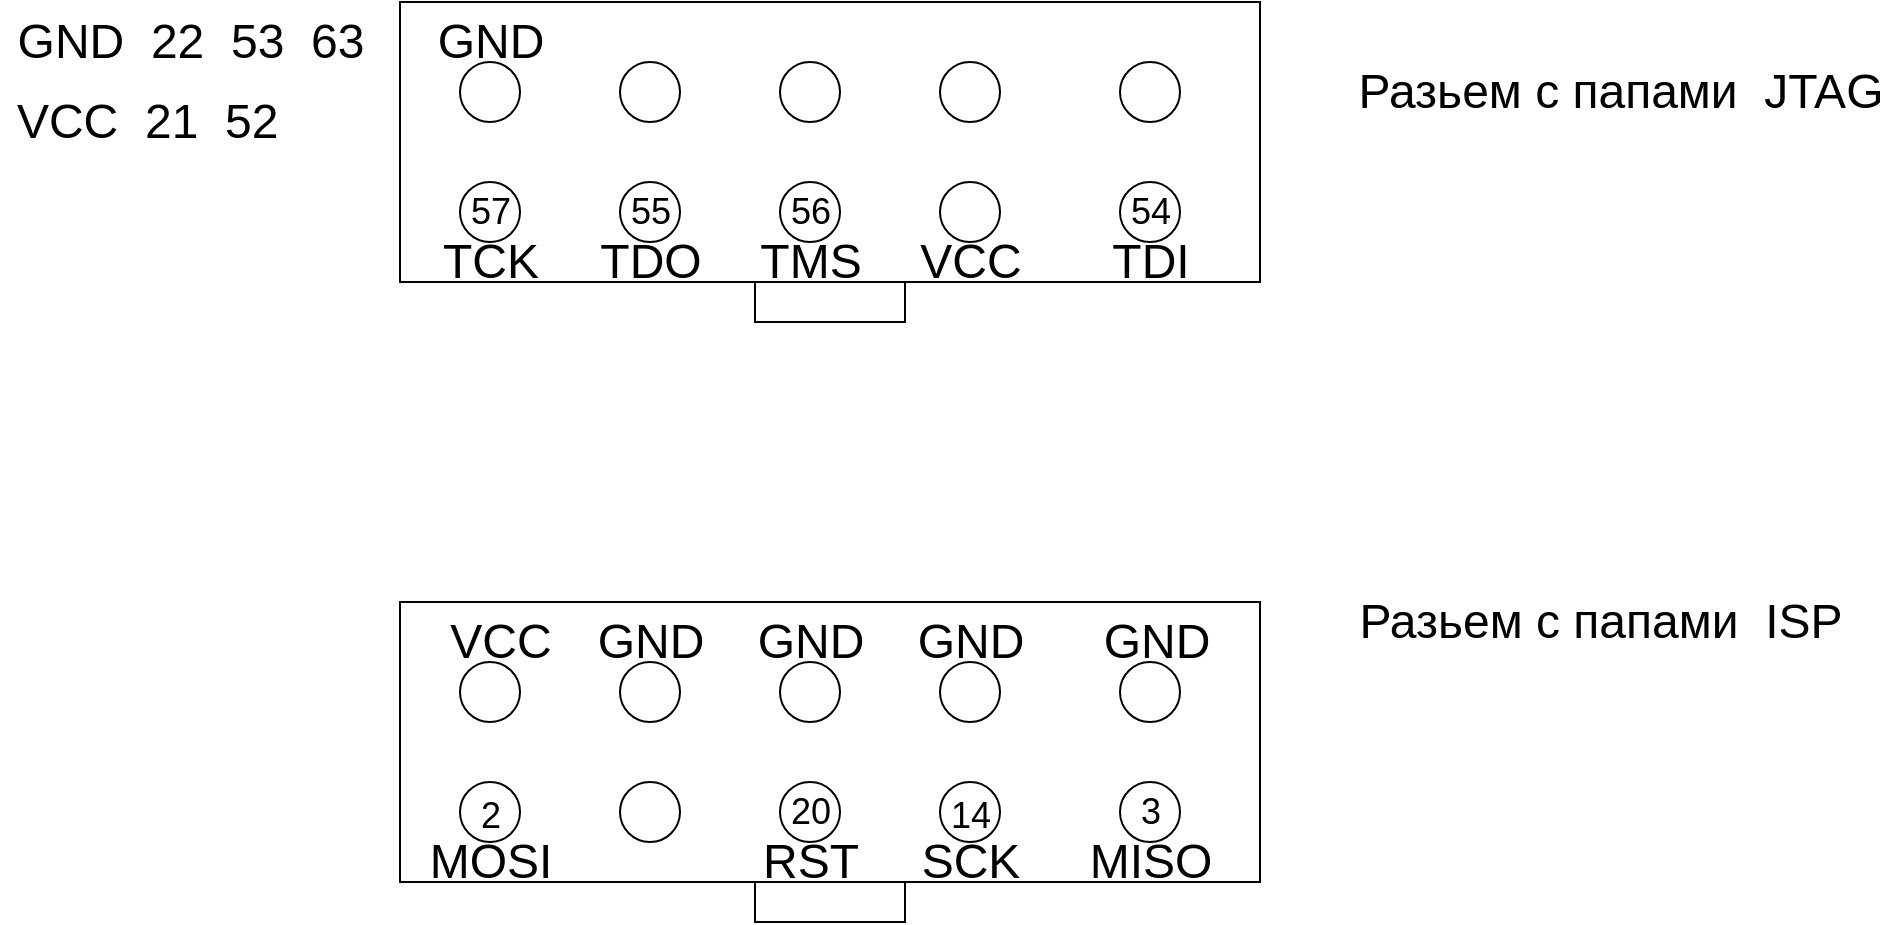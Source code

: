 <mxfile version="19.0.0" type="device"><diagram id="pIZOSGt6_vqJtgdVCzlu" name="Page-1"><mxGraphModel dx="1146" dy="623" grid="1" gridSize="10" guides="1" tooltips="1" connect="1" arrows="1" fold="1" page="1" pageScale="1" pageWidth="2336" pageHeight="1654" math="0" shadow="0"><root><mxCell id="0"/><mxCell id="1" parent="0"/><mxCell id="7fF2vYjX5qnTKPlm5W8g-1" value="" style="rounded=0;whiteSpace=wrap;html=1;" vertex="1" parent="1"><mxGeometry x="350" y="350" width="430" height="140" as="geometry"/></mxCell><mxCell id="7fF2vYjX5qnTKPlm5W8g-2" value="" style="rounded=0;whiteSpace=wrap;html=1;" vertex="1" parent="1"><mxGeometry x="527.5" y="490" width="75" height="20" as="geometry"/></mxCell><mxCell id="7fF2vYjX5qnTKPlm5W8g-3" value="" style="ellipse;whiteSpace=wrap;html=1;aspect=fixed;" vertex="1" parent="1"><mxGeometry x="380" y="380" width="30" height="30" as="geometry"/></mxCell><mxCell id="7fF2vYjX5qnTKPlm5W8g-4" value="" style="ellipse;whiteSpace=wrap;html=1;aspect=fixed;" vertex="1" parent="1"><mxGeometry x="460" y="380" width="30" height="30" as="geometry"/></mxCell><mxCell id="7fF2vYjX5qnTKPlm5W8g-5" value="" style="ellipse;whiteSpace=wrap;html=1;aspect=fixed;" vertex="1" parent="1"><mxGeometry x="710" y="380" width="30" height="30" as="geometry"/></mxCell><mxCell id="7fF2vYjX5qnTKPlm5W8g-6" value="" style="ellipse;whiteSpace=wrap;html=1;aspect=fixed;" vertex="1" parent="1"><mxGeometry x="710" y="440" width="30" height="30" as="geometry"/></mxCell><mxCell id="7fF2vYjX5qnTKPlm5W8g-7" value="" style="ellipse;whiteSpace=wrap;html=1;aspect=fixed;" vertex="1" parent="1"><mxGeometry x="620" y="440" width="30" height="30" as="geometry"/></mxCell><mxCell id="7fF2vYjX5qnTKPlm5W8g-8" value="" style="ellipse;whiteSpace=wrap;html=1;aspect=fixed;" vertex="1" parent="1"><mxGeometry x="380" y="440" width="30" height="30" as="geometry"/></mxCell><mxCell id="7fF2vYjX5qnTKPlm5W8g-9" value="" style="ellipse;whiteSpace=wrap;html=1;aspect=fixed;" vertex="1" parent="1"><mxGeometry x="460" y="440" width="30" height="30" as="geometry"/></mxCell><mxCell id="7fF2vYjX5qnTKPlm5W8g-10" value="" style="ellipse;whiteSpace=wrap;html=1;aspect=fixed;" vertex="1" parent="1"><mxGeometry x="540" y="380" width="30" height="30" as="geometry"/></mxCell><mxCell id="7fF2vYjX5qnTKPlm5W8g-11" value="" style="ellipse;whiteSpace=wrap;html=1;aspect=fixed;" vertex="1" parent="1"><mxGeometry x="540" y="440" width="30" height="30" as="geometry"/></mxCell><mxCell id="7fF2vYjX5qnTKPlm5W8g-12" value="" style="ellipse;whiteSpace=wrap;html=1;aspect=fixed;" vertex="1" parent="1"><mxGeometry x="620" y="380" width="30" height="30" as="geometry"/></mxCell><mxCell id="7fF2vYjX5qnTKPlm5W8g-16" value="&lt;font style=&quot;font-size: 24px;&quot;&gt;Разьем с папами&amp;nbsp; JTAG&lt;/font&gt;" style="text;html=1;align=center;verticalAlign=middle;resizable=0;points=[];autosize=1;strokeColor=none;fillColor=none;" vertex="1" parent="1"><mxGeometry x="820" y="385" width="280" height="20" as="geometry"/></mxCell><mxCell id="7fF2vYjX5qnTKPlm5W8g-18" value="&lt;span style=&quot;font-size: 24px;&quot;&gt;TCK&lt;/span&gt;" style="text;html=1;align=center;verticalAlign=middle;resizable=0;points=[];autosize=1;strokeColor=none;fillColor=none;" vertex="1" parent="1"><mxGeometry x="365" y="470" width="60" height="20" as="geometry"/></mxCell><mxCell id="7fF2vYjX5qnTKPlm5W8g-19" value="&lt;span style=&quot;font-size: 24px;&quot;&gt;GND&lt;/span&gt;" style="text;html=1;align=center;verticalAlign=middle;resizable=0;points=[];autosize=1;strokeColor=none;fillColor=none;" vertex="1" parent="1"><mxGeometry x="360" y="360" width="70" height="20" as="geometry"/></mxCell><mxCell id="7fF2vYjX5qnTKPlm5W8g-20" value="&lt;span style=&quot;font-size: 24px;&quot;&gt;VCC&lt;/span&gt;" style="text;html=1;align=center;verticalAlign=middle;resizable=0;points=[];autosize=1;strokeColor=none;fillColor=none;" vertex="1" parent="1"><mxGeometry x="600" y="470" width="70" height="20" as="geometry"/></mxCell><mxCell id="7fF2vYjX5qnTKPlm5W8g-21" value="&lt;span style=&quot;font-size: 24px;&quot;&gt;TDI&lt;/span&gt;" style="text;html=1;align=center;verticalAlign=middle;resizable=0;points=[];autosize=1;strokeColor=none;fillColor=none;" vertex="1" parent="1"><mxGeometry x="700" y="470" width="50" height="20" as="geometry"/></mxCell><mxCell id="7fF2vYjX5qnTKPlm5W8g-22" value="&lt;span style=&quot;font-size: 24px;&quot;&gt;TMS&lt;/span&gt;" style="text;html=1;align=center;verticalAlign=middle;resizable=0;points=[];autosize=1;strokeColor=none;fillColor=none;" vertex="1" parent="1"><mxGeometry x="520" y="470" width="70" height="20" as="geometry"/></mxCell><mxCell id="7fF2vYjX5qnTKPlm5W8g-25" value="&lt;span style=&quot;font-size: 24px;&quot;&gt;TDO&lt;/span&gt;" style="text;html=1;align=center;verticalAlign=middle;resizable=0;points=[];autosize=1;strokeColor=none;fillColor=none;" vertex="1" parent="1"><mxGeometry x="440" y="470" width="70" height="20" as="geometry"/></mxCell><mxCell id="7fF2vYjX5qnTKPlm5W8g-26" value="&lt;font style=&quot;font-size: 18px;&quot;&gt;57&lt;/font&gt;" style="text;html=1;align=center;verticalAlign=middle;resizable=0;points=[];autosize=1;strokeColor=none;fillColor=none;" vertex="1" parent="1"><mxGeometry x="375" y="445" width="40" height="20" as="geometry"/></mxCell><mxCell id="7fF2vYjX5qnTKPlm5W8g-28" value="&lt;font style=&quot;font-size: 18px;&quot;&gt;54&lt;/font&gt;" style="text;html=1;align=center;verticalAlign=middle;resizable=0;points=[];autosize=1;strokeColor=none;fillColor=none;" vertex="1" parent="1"><mxGeometry x="705" y="445" width="40" height="20" as="geometry"/></mxCell><mxCell id="7fF2vYjX5qnTKPlm5W8g-30" value="&lt;font style=&quot;font-size: 18px;&quot;&gt;55&lt;/font&gt;" style="text;html=1;align=center;verticalAlign=middle;resizable=0;points=[];autosize=1;strokeColor=none;fillColor=none;" vertex="1" parent="1"><mxGeometry x="455" y="445" width="40" height="20" as="geometry"/></mxCell><mxCell id="7fF2vYjX5qnTKPlm5W8g-31" value="&lt;font style=&quot;font-size: 18px;&quot;&gt;56&lt;/font&gt;" style="text;html=1;align=center;verticalAlign=middle;resizable=0;points=[];autosize=1;strokeColor=none;fillColor=none;" vertex="1" parent="1"><mxGeometry x="535" y="445" width="40" height="20" as="geometry"/></mxCell><mxCell id="7fF2vYjX5qnTKPlm5W8g-32" value="&lt;span style=&quot;font-size: 24px;&quot;&gt;GND&amp;nbsp; 22&amp;nbsp; 53&amp;nbsp; 63&lt;/span&gt;" style="text;html=1;align=center;verticalAlign=middle;resizable=0;points=[];autosize=1;strokeColor=none;fillColor=none;" vertex="1" parent="1"><mxGeometry x="150" y="360" width="190" height="20" as="geometry"/></mxCell><mxCell id="7fF2vYjX5qnTKPlm5W8g-33" value="&lt;span style=&quot;font-size: 24px;&quot;&gt;VCC&amp;nbsp; 21&amp;nbsp; 52&amp;nbsp;&amp;nbsp;&lt;/span&gt;" style="text;html=1;align=center;verticalAlign=middle;resizable=0;points=[];autosize=1;strokeColor=none;fillColor=none;" vertex="1" parent="1"><mxGeometry x="150" y="400" width="160" height="20" as="geometry"/></mxCell><mxCell id="7fF2vYjX5qnTKPlm5W8g-34" value="" style="rounded=0;whiteSpace=wrap;html=1;" vertex="1" parent="1"><mxGeometry x="350" y="650" width="430" height="140" as="geometry"/></mxCell><mxCell id="7fF2vYjX5qnTKPlm5W8g-35" value="" style="rounded=0;whiteSpace=wrap;html=1;" vertex="1" parent="1"><mxGeometry x="527.5" y="790" width="75" height="20" as="geometry"/></mxCell><mxCell id="7fF2vYjX5qnTKPlm5W8g-36" value="" style="ellipse;whiteSpace=wrap;html=1;aspect=fixed;" vertex="1" parent="1"><mxGeometry x="380" y="680" width="30" height="30" as="geometry"/></mxCell><mxCell id="7fF2vYjX5qnTKPlm5W8g-37" value="" style="ellipse;whiteSpace=wrap;html=1;aspect=fixed;" vertex="1" parent="1"><mxGeometry x="460" y="680" width="30" height="30" as="geometry"/></mxCell><mxCell id="7fF2vYjX5qnTKPlm5W8g-38" value="" style="ellipse;whiteSpace=wrap;html=1;aspect=fixed;" vertex="1" parent="1"><mxGeometry x="710" y="680" width="30" height="30" as="geometry"/></mxCell><mxCell id="7fF2vYjX5qnTKPlm5W8g-39" value="" style="ellipse;whiteSpace=wrap;html=1;aspect=fixed;" vertex="1" parent="1"><mxGeometry x="710" y="740" width="30" height="30" as="geometry"/></mxCell><mxCell id="7fF2vYjX5qnTKPlm5W8g-40" value="" style="ellipse;whiteSpace=wrap;html=1;aspect=fixed;" vertex="1" parent="1"><mxGeometry x="620" y="740" width="30" height="30" as="geometry"/></mxCell><mxCell id="7fF2vYjX5qnTKPlm5W8g-41" value="" style="ellipse;whiteSpace=wrap;html=1;aspect=fixed;" vertex="1" parent="1"><mxGeometry x="380" y="740" width="30" height="30" as="geometry"/></mxCell><mxCell id="7fF2vYjX5qnTKPlm5W8g-42" value="" style="ellipse;whiteSpace=wrap;html=1;aspect=fixed;" vertex="1" parent="1"><mxGeometry x="460" y="740" width="30" height="30" as="geometry"/></mxCell><mxCell id="7fF2vYjX5qnTKPlm5W8g-43" value="" style="ellipse;whiteSpace=wrap;html=1;aspect=fixed;" vertex="1" parent="1"><mxGeometry x="540" y="680" width="30" height="30" as="geometry"/></mxCell><mxCell id="7fF2vYjX5qnTKPlm5W8g-44" value="" style="ellipse;whiteSpace=wrap;html=1;aspect=fixed;" vertex="1" parent="1"><mxGeometry x="540" y="740" width="30" height="30" as="geometry"/></mxCell><mxCell id="7fF2vYjX5qnTKPlm5W8g-45" value="" style="ellipse;whiteSpace=wrap;html=1;aspect=fixed;" vertex="1" parent="1"><mxGeometry x="620" y="680" width="30" height="30" as="geometry"/></mxCell><mxCell id="7fF2vYjX5qnTKPlm5W8g-46" value="&lt;font style=&quot;font-size: 24px;&quot;&gt;Разьем с папами&amp;nbsp; ISP&lt;/font&gt;" style="text;html=1;align=center;verticalAlign=middle;resizable=0;points=[];autosize=1;strokeColor=none;fillColor=none;" vertex="1" parent="1"><mxGeometry x="820" y="650" width="260" height="20" as="geometry"/></mxCell><mxCell id="7fF2vYjX5qnTKPlm5W8g-47" value="&lt;span style=&quot;font-size: 24px;&quot;&gt;MOSI&lt;/span&gt;" style="text;html=1;align=center;verticalAlign=middle;resizable=0;points=[];autosize=1;strokeColor=none;fillColor=none;" vertex="1" parent="1"><mxGeometry x="355" y="770" width="80" height="20" as="geometry"/></mxCell><mxCell id="7fF2vYjX5qnTKPlm5W8g-48" value="&lt;span style=&quot;font-size: 24px;&quot;&gt;GND&lt;/span&gt;" style="text;html=1;align=center;verticalAlign=middle;resizable=0;points=[];autosize=1;strokeColor=none;fillColor=none;" vertex="1" parent="1"><mxGeometry x="440" y="660" width="70" height="20" as="geometry"/></mxCell><mxCell id="7fF2vYjX5qnTKPlm5W8g-49" value="&lt;span style=&quot;font-size: 24px;&quot;&gt;SCK&lt;/span&gt;" style="text;html=1;align=center;verticalAlign=middle;resizable=0;points=[];autosize=1;strokeColor=none;fillColor=none;" vertex="1" parent="1"><mxGeometry x="605" y="770" width="60" height="20" as="geometry"/></mxCell><mxCell id="7fF2vYjX5qnTKPlm5W8g-50" value="&lt;span style=&quot;font-size: 24px;&quot;&gt;MISO&lt;/span&gt;" style="text;html=1;align=center;verticalAlign=middle;resizable=0;points=[];autosize=1;strokeColor=none;fillColor=none;" vertex="1" parent="1"><mxGeometry x="685" y="770" width="80" height="20" as="geometry"/></mxCell><mxCell id="7fF2vYjX5qnTKPlm5W8g-51" value="&lt;span style=&quot;font-size: 24px;&quot;&gt;RST&lt;/span&gt;" style="text;html=1;align=center;verticalAlign=middle;resizable=0;points=[];autosize=1;strokeColor=none;fillColor=none;" vertex="1" parent="1"><mxGeometry x="525" y="770" width="60" height="20" as="geometry"/></mxCell><mxCell id="7fF2vYjX5qnTKPlm5W8g-59" value="&lt;span style=&quot;font-size: 24px;&quot;&gt;GND&lt;/span&gt;" style="text;html=1;align=center;verticalAlign=middle;resizable=0;points=[];autosize=1;strokeColor=none;fillColor=none;" vertex="1" parent="1"><mxGeometry x="692.5" y="660" width="70" height="20" as="geometry"/></mxCell><mxCell id="7fF2vYjX5qnTKPlm5W8g-60" value="&lt;span style=&quot;font-size: 24px;&quot;&gt;GND&lt;/span&gt;" style="text;html=1;align=center;verticalAlign=middle;resizable=0;points=[];autosize=1;strokeColor=none;fillColor=none;" vertex="1" parent="1"><mxGeometry x="520" y="660" width="70" height="20" as="geometry"/></mxCell><mxCell id="7fF2vYjX5qnTKPlm5W8g-61" value="&lt;span style=&quot;font-size: 24px;&quot;&gt;GND&lt;/span&gt;" style="text;html=1;align=center;verticalAlign=middle;resizable=0;points=[];autosize=1;strokeColor=none;fillColor=none;" vertex="1" parent="1"><mxGeometry x="600" y="660" width="70" height="20" as="geometry"/></mxCell><mxCell id="7fF2vYjX5qnTKPlm5W8g-63" value="&lt;span style=&quot;font-size: 24px;&quot;&gt;VCC&lt;/span&gt;" style="text;html=1;align=center;verticalAlign=middle;resizable=0;points=[];autosize=1;strokeColor=none;fillColor=none;" vertex="1" parent="1"><mxGeometry x="365" y="660" width="70" height="20" as="geometry"/></mxCell><mxCell id="7fF2vYjX5qnTKPlm5W8g-64" value="&lt;font style=&quot;font-size: 18px;&quot;&gt;2&lt;/font&gt;" style="text;html=1;align=center;verticalAlign=middle;resizable=0;points=[];autosize=1;strokeColor=none;fillColor=none;" vertex="1" parent="1"><mxGeometry x="380" y="747" width="30" height="20" as="geometry"/></mxCell><mxCell id="7fF2vYjX5qnTKPlm5W8g-65" value="&lt;font style=&quot;font-size: 18px;&quot;&gt;20&lt;/font&gt;" style="text;html=1;align=center;verticalAlign=middle;resizable=0;points=[];autosize=1;strokeColor=none;fillColor=none;" vertex="1" parent="1"><mxGeometry x="535" y="745" width="40" height="20" as="geometry"/></mxCell><mxCell id="7fF2vYjX5qnTKPlm5W8g-66" value="&lt;font style=&quot;font-size: 18px;&quot;&gt;14&lt;/font&gt;" style="text;html=1;align=center;verticalAlign=middle;resizable=0;points=[];autosize=1;strokeColor=none;fillColor=none;" vertex="1" parent="1"><mxGeometry x="615" y="747" width="40" height="20" as="geometry"/></mxCell><mxCell id="7fF2vYjX5qnTKPlm5W8g-67" value="&lt;font style=&quot;font-size: 18px;&quot;&gt;3&lt;/font&gt;" style="text;html=1;align=center;verticalAlign=middle;resizable=0;points=[];autosize=1;strokeColor=none;fillColor=none;" vertex="1" parent="1"><mxGeometry x="710" y="745" width="30" height="20" as="geometry"/></mxCell></root></mxGraphModel></diagram></mxfile>